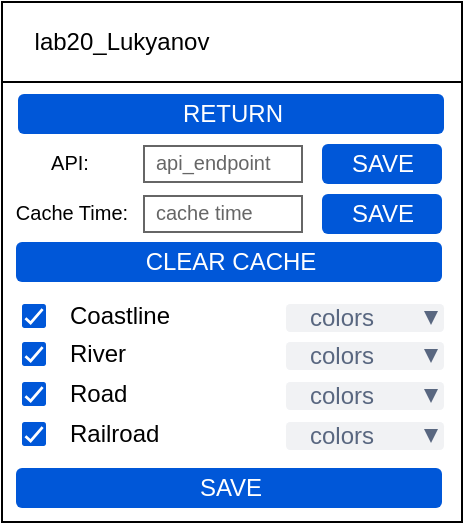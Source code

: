 <mxfile version="14.1.8" type="device"><diagram id="J6x4Rka23NLkNgng_QY3" name="Страница 1"><mxGraphModel dx="813" dy="470" grid="1" gridSize="10" guides="1" tooltips="1" connect="1" arrows="1" fold="1" page="1" pageScale="1" pageWidth="1169" pageHeight="827" math="0" shadow="0"><root><mxCell id="0"/><mxCell id="1" parent="0"/><mxCell id="62XzZutqnELEZx1jFDD9-1" value="" style="rounded=0;whiteSpace=wrap;html=1;" parent="1" vertex="1"><mxGeometry x="390" y="150" width="230" height="260" as="geometry"/></mxCell><mxCell id="62XzZutqnELEZx1jFDD9-15" value="" style="rounded=0;whiteSpace=wrap;html=1;" parent="1" vertex="1"><mxGeometry x="390" y="150" width="230" height="40" as="geometry"/></mxCell><mxCell id="62XzZutqnELEZx1jFDD9-20" value="lab20_Lukyanov" style="text;html=1;strokeColor=none;fillColor=none;align=center;verticalAlign=middle;whiteSpace=wrap;rounded=0;" parent="1" vertex="1"><mxGeometry x="430" y="160" width="40" height="20" as="geometry"/></mxCell><mxCell id="Uk5-aIiRZvmUzaatrtLj-1" value="RETURN" style="rounded=1;fillColor=#0057D8;align=center;strokeColor=none;html=1;fontColor=#ffffff;fontSize=12" parent="1" vertex="1"><mxGeometry x="398" y="196" width="213" height="20" as="geometry"/></mxCell><mxCell id="Uk5-aIiRZvmUzaatrtLj-3" value="API:" style="text;html=1;strokeColor=none;fillColor=none;align=center;verticalAlign=middle;whiteSpace=wrap;rounded=0;fontSize=10;" parent="1" vertex="1"><mxGeometry x="398" y="220" width="52" height="20" as="geometry"/></mxCell><mxCell id="Uk5-aIiRZvmUzaatrtLj-4" value="api_endpoint" style="strokeWidth=1;shadow=0;dashed=0;align=center;html=1;shape=mxgraph.mockup.text.textBox;fontColor=#666666;align=left;fontSize=10;spacingLeft=4;spacingTop=-3;strokeColor=#666666;mainText=;verticalAlign=middle;" parent="1" vertex="1"><mxGeometry x="461" y="222" width="79" height="18" as="geometry"/></mxCell><mxCell id="Uk5-aIiRZvmUzaatrtLj-5" value="SAVE" style="rounded=1;fillColor=#0057D8;align=center;strokeColor=none;html=1;fontColor=#ffffff;fontSize=12" parent="1" vertex="1"><mxGeometry x="550" y="221" width="60" height="20" as="geometry"/></mxCell><mxCell id="VVaPbwoHPwZQRR5iH3e--1" value="colors" style="rounded=1;fillColor=#F1F2F4;strokeColor=none;html=1;fontColor=#596780;align=left;fontSize=12;spacingLeft=10" parent="1" vertex="1"><mxGeometry x="532" y="301" width="79" height="14" as="geometry"/></mxCell><mxCell id="VVaPbwoHPwZQRR5iH3e--2" value="" style="shape=triangle;direction=south;fillColor=#596780;strokeColor=none;html=1" parent="VVaPbwoHPwZQRR5iH3e--1" vertex="1"><mxGeometry x="1" y="0.5" width="7" height="7" relative="1" as="geometry"><mxPoint x="-10" y="-3.5" as="offset"/></mxGeometry></mxCell><mxCell id="VVaPbwoHPwZQRR5iH3e--4" value="SAVE" style="rounded=1;fillColor=#0057D8;align=center;strokeColor=none;html=1;fontColor=#ffffff;fontSize=12" parent="1" vertex="1"><mxGeometry x="397" y="383" width="213" height="20" as="geometry"/></mxCell><mxCell id="VVaPbwoHPwZQRR5iH3e--5" value="CLEAR CACHE" style="rounded=1;fillColor=#0057D8;align=center;strokeColor=none;html=1;fontColor=#ffffff;fontSize=12" parent="1" vertex="1"><mxGeometry x="397" y="270" width="213" height="20" as="geometry"/></mxCell><mxCell id="zx5UAT-z0D8UFwlASbAA-1" value="Cache Time:" style="text;html=1;strokeColor=none;fillColor=none;align=center;verticalAlign=middle;whiteSpace=wrap;rounded=0;fontSize=10;" vertex="1" parent="1"><mxGeometry x="390" y="245" width="70" height="20" as="geometry"/></mxCell><mxCell id="zx5UAT-z0D8UFwlASbAA-2" value="cache time" style="strokeWidth=1;shadow=0;dashed=0;align=center;html=1;shape=mxgraph.mockup.text.textBox;fontColor=#666666;align=left;fontSize=10;spacingLeft=4;spacingTop=-3;strokeColor=#666666;mainText=;verticalAlign=middle;" vertex="1" parent="1"><mxGeometry x="461" y="247" width="79" height="18" as="geometry"/></mxCell><mxCell id="zx5UAT-z0D8UFwlASbAA-3" value="SAVE" style="rounded=1;fillColor=#0057D8;align=center;strokeColor=none;html=1;fontColor=#ffffff;fontSize=12" vertex="1" parent="1"><mxGeometry x="550" y="246" width="60" height="20" as="geometry"/></mxCell><mxCell id="zx5UAT-z0D8UFwlASbAA-5" value="Coastline" style="html=1;shadow=0;dashed=0;shape=mxgraph.atlassian.checkbox_2;fillColor=#0057D8;strokeColor=none;align=left;verticalAlign=middle;fontStyle=0;fontSize=12;labelPosition=right;verticalLabelPosition=middle;spacingLeft=10" vertex="1" parent="1"><mxGeometry x="400" y="301" width="12" height="12" as="geometry"/></mxCell><mxCell id="zx5UAT-z0D8UFwlASbAA-6" value="colors" style="rounded=1;fillColor=#F1F2F4;strokeColor=none;html=1;fontColor=#596780;align=left;fontSize=12;spacingLeft=10" vertex="1" parent="1"><mxGeometry x="532" y="320" width="79" height="14" as="geometry"/></mxCell><mxCell id="zx5UAT-z0D8UFwlASbAA-7" value="" style="shape=triangle;direction=south;fillColor=#596780;strokeColor=none;html=1" vertex="1" parent="zx5UAT-z0D8UFwlASbAA-6"><mxGeometry x="1" y="0.5" width="7" height="7" relative="1" as="geometry"><mxPoint x="-10" y="-3.5" as="offset"/></mxGeometry></mxCell><mxCell id="zx5UAT-z0D8UFwlASbAA-8" value="River" style="html=1;shadow=0;dashed=0;shape=mxgraph.atlassian.checkbox_2;fillColor=#0057D8;strokeColor=none;align=left;verticalAlign=middle;fontStyle=0;fontSize=12;labelPosition=right;verticalLabelPosition=middle;spacingLeft=10" vertex="1" parent="1"><mxGeometry x="400" y="320" width="12" height="12" as="geometry"/></mxCell><mxCell id="zx5UAT-z0D8UFwlASbAA-9" value="colors" style="rounded=1;fillColor=#F1F2F4;strokeColor=none;html=1;fontColor=#596780;align=left;fontSize=12;spacingLeft=10" vertex="1" parent="1"><mxGeometry x="532" y="340" width="79" height="14" as="geometry"/></mxCell><mxCell id="zx5UAT-z0D8UFwlASbAA-10" value="" style="shape=triangle;direction=south;fillColor=#596780;strokeColor=none;html=1" vertex="1" parent="zx5UAT-z0D8UFwlASbAA-9"><mxGeometry x="1" y="0.5" width="7" height="7" relative="1" as="geometry"><mxPoint x="-10" y="-3.5" as="offset"/></mxGeometry></mxCell><mxCell id="zx5UAT-z0D8UFwlASbAA-11" value="Road" style="html=1;shadow=0;dashed=0;shape=mxgraph.atlassian.checkbox_2;fillColor=#0057D8;strokeColor=none;align=left;verticalAlign=middle;fontStyle=0;fontSize=12;labelPosition=right;verticalLabelPosition=middle;spacingLeft=10" vertex="1" parent="1"><mxGeometry x="400" y="340" width="12" height="12" as="geometry"/></mxCell><mxCell id="zx5UAT-z0D8UFwlASbAA-12" value="colors" style="rounded=1;fillColor=#F1F2F4;strokeColor=none;html=1;fontColor=#596780;align=left;fontSize=12;spacingLeft=10" vertex="1" parent="1"><mxGeometry x="532" y="360" width="79" height="14" as="geometry"/></mxCell><mxCell id="zx5UAT-z0D8UFwlASbAA-13" value="" style="shape=triangle;direction=south;fillColor=#596780;strokeColor=none;html=1" vertex="1" parent="zx5UAT-z0D8UFwlASbAA-12"><mxGeometry x="1" y="0.5" width="7" height="7" relative="1" as="geometry"><mxPoint x="-10" y="-3.5" as="offset"/></mxGeometry></mxCell><mxCell id="zx5UAT-z0D8UFwlASbAA-14" value="Railroad" style="html=1;shadow=0;dashed=0;shape=mxgraph.atlassian.checkbox_2;fillColor=#0057D8;strokeColor=none;align=left;verticalAlign=middle;fontStyle=0;fontSize=12;labelPosition=right;verticalLabelPosition=middle;spacingLeft=10" vertex="1" parent="1"><mxGeometry x="400" y="360" width="12" height="12" as="geometry"/></mxCell></root></mxGraphModel></diagram></mxfile>